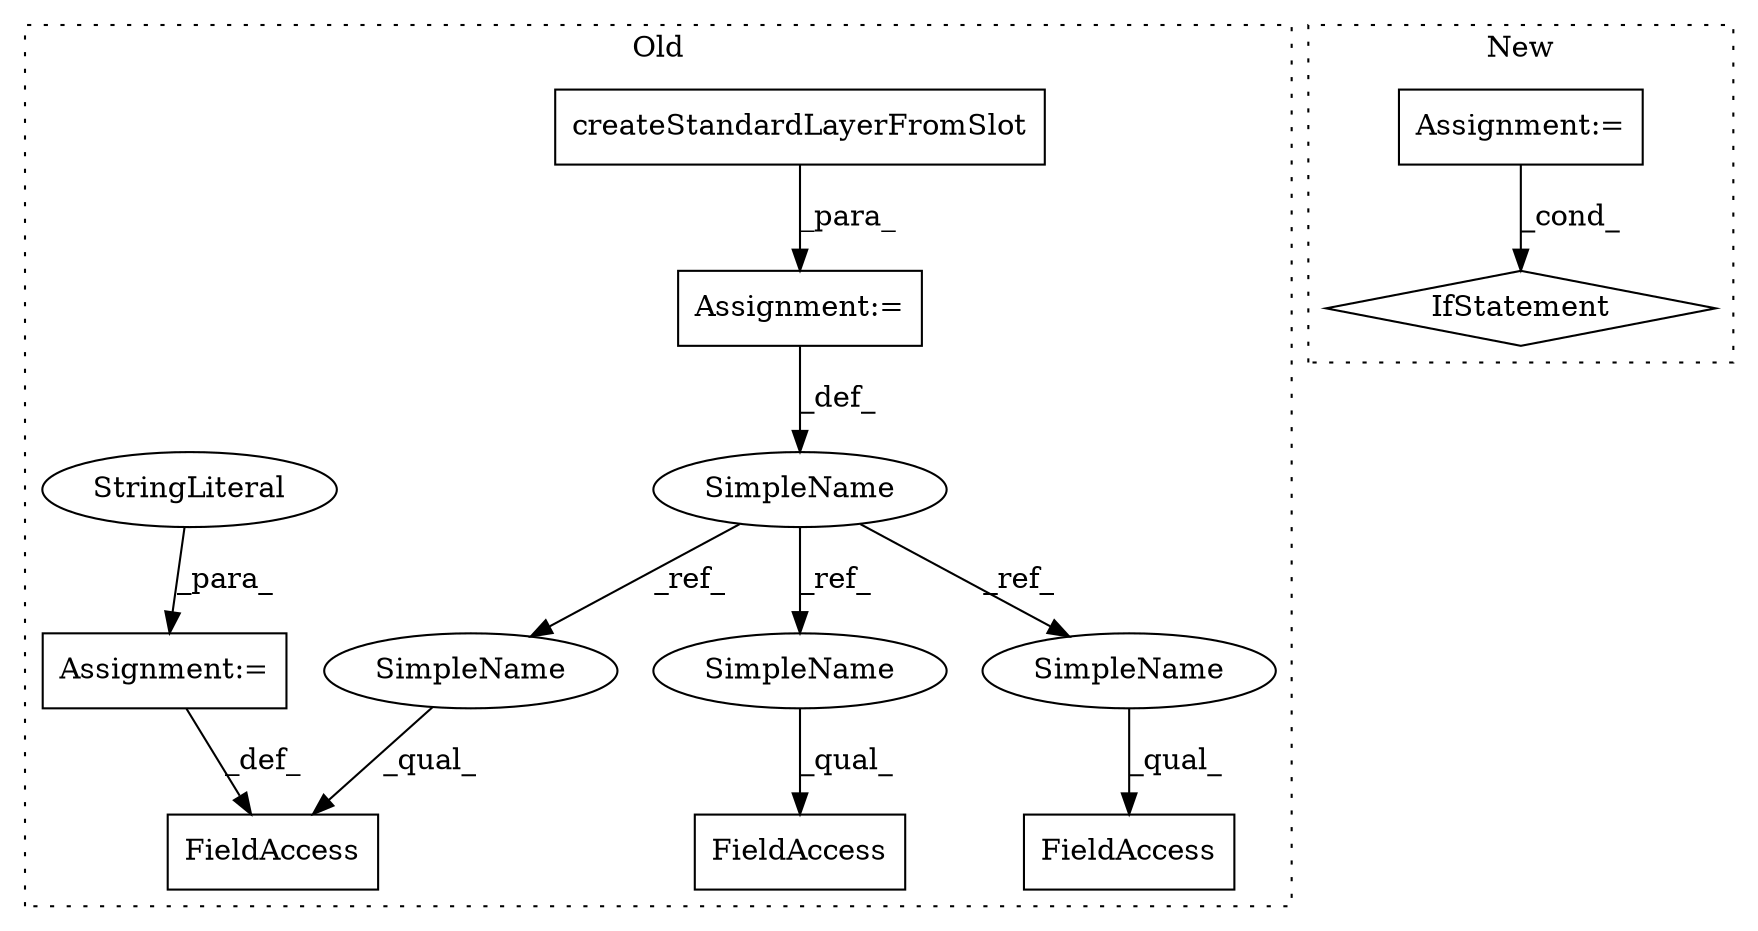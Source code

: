digraph G {
subgraph cluster0 {
1 [label="createStandardLayerFromSlot" a="32" s="8153,8190" l="28,1" shape="box"];
3 [label="FieldAccess" a="22" s="8199" l="10" shape="box"];
4 [label="FieldAccess" a="22" s="8241" l="13" shape="box"];
5 [label="FieldAccess" a="22" s="8268" l="13" shape="box"];
6 [label="SimpleName" a="42" s="8142" l="5" shape="ellipse"];
7 [label="Assignment:=" a="7" s="8147" l="1" shape="box"];
9 [label="Assignment:=" a="7" s="8209" l="1" shape="box"];
10 [label="StringLiteral" a="45" s="8210" l="23" shape="ellipse"];
11 [label="SimpleName" a="42" s="8241" l="5" shape="ellipse"];
12 [label="SimpleName" a="42" s="8268" l="5" shape="ellipse"];
13 [label="SimpleName" a="42" s="8199" l="5" shape="ellipse"];
label = "Old";
style="dotted";
}
subgraph cluster1 {
2 [label="IfStatement" a="25" s="8013,8030" l="4,2" shape="diamond"];
8 [label="Assignment:=" a="7" s="7973" l="1" shape="box"];
label = "New";
style="dotted";
}
1 -> 7 [label="_para_"];
6 -> 13 [label="_ref_"];
6 -> 11 [label="_ref_"];
6 -> 12 [label="_ref_"];
7 -> 6 [label="_def_"];
8 -> 2 [label="_cond_"];
9 -> 3 [label="_def_"];
10 -> 9 [label="_para_"];
11 -> 4 [label="_qual_"];
12 -> 5 [label="_qual_"];
13 -> 3 [label="_qual_"];
}